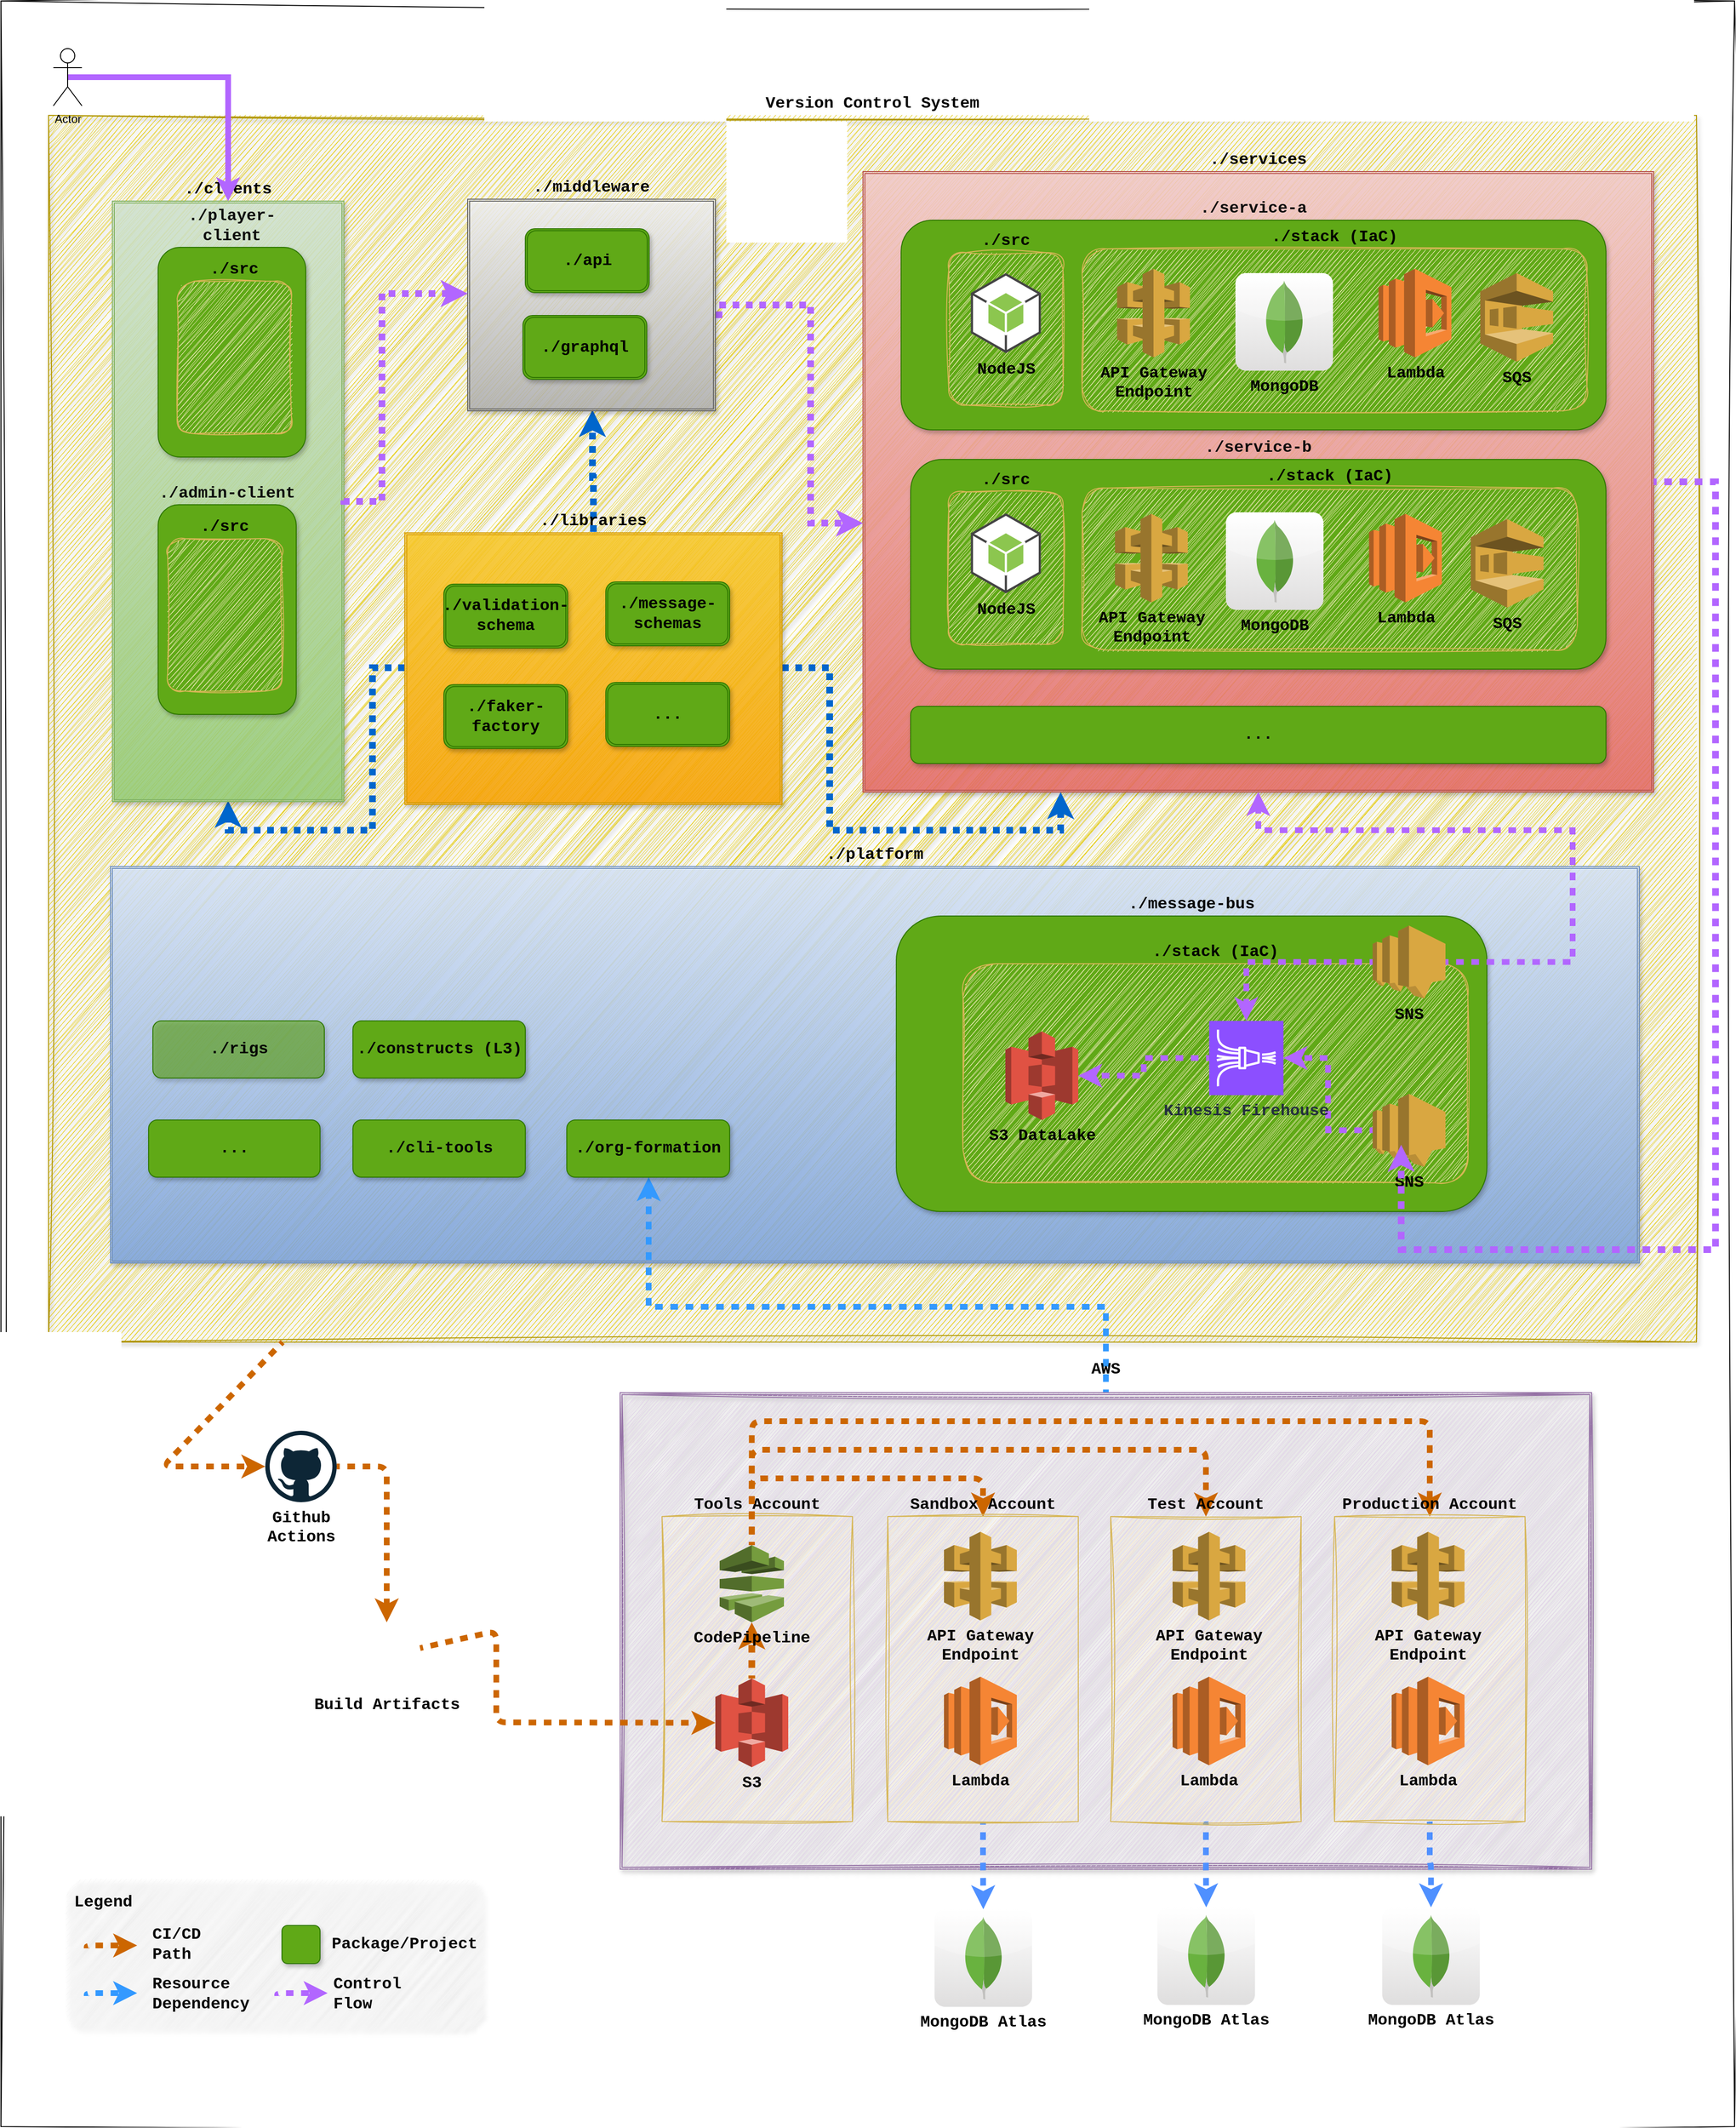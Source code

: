 <mxfile version="23.1.2" type="device">
  <diagram name="Page-1" id="dF-n39GfI8d1odxkNiJK">
    <mxGraphModel dx="2206" dy="2225" grid="1" gridSize="10" guides="1" tooltips="1" connect="1" arrows="1" fold="1" page="1" pageScale="1" pageWidth="850" pageHeight="1100" math="0" shadow="0">
      <root>
        <mxCell id="0" />
        <mxCell id="1" parent="0" />
        <mxCell id="EI7FiWirIY5I7oA7hFFx-70" value="" style="rounded=0;whiteSpace=wrap;html=1;sketch=1;curveFitting=1;jiggle=2;fontFamily=Courier New;fontSize=17;fontStyle=1" parent="1" vertex="1">
          <mxGeometry x="340" y="-490" width="1820" height="2230" as="geometry" />
        </mxCell>
        <mxCell id="EI7FiWirIY5I7oA7hFFx-24" value="Version Control System" style="rounded=0;whiteSpace=wrap;html=1;labelPosition=center;verticalLabelPosition=top;align=center;verticalAlign=bottom;fillColor=#e3c800;fontColor=#000000;strokeColor=#B09500;sketch=1;curveFitting=1;jiggle=2;fontFamily=Courier New;fontSize=17;shadow=1;fontStyle=1" parent="1" vertex="1">
          <mxGeometry x="390" y="-370" width="1730" height="1287" as="geometry" />
        </mxCell>
        <mxCell id="EI7FiWirIY5I7oA7hFFx-10" value="./services" style="shape=ext;double=1;rounded=0;whiteSpace=wrap;html=1;labelPosition=center;verticalLabelPosition=top;align=center;verticalAlign=bottom;fillColor=#f8cecc;strokeColor=#b85450;fontFamily=Courier New;fontSize=17;fontStyle=1;glass=0;shadow=1;fillOpacity=60;gradientColor=#ea6b66;" parent="1" vertex="1">
          <mxGeometry x="1245" y="-311" width="830" height="651" as="geometry" />
        </mxCell>
        <mxCell id="WqGZrp7BVqVGv2jiAwjA-20" value="&lt;font color=&quot;#0d0d0d&quot; style=&quot;font-size: 17px;&quot;&gt;...&lt;/font&gt;" style="rounded=1;whiteSpace=wrap;html=1;labelPosition=center;verticalLabelPosition=middle;align=center;verticalAlign=middle;fillColor=#60a917;strokeColor=#2D7600;fontFamily=Courier New;fontSize=17;fontColor=#ffffff;glass=0;shadow=1;fontStyle=1" parent="1" vertex="1">
          <mxGeometry x="1295" y="250" width="730" height="60" as="geometry" />
        </mxCell>
        <mxCell id="EI7FiWirIY5I7oA7hFFx-61" value="./platform" style="shape=ext;double=1;rounded=0;whiteSpace=wrap;html=1;labelPosition=center;verticalLabelPosition=top;align=center;verticalAlign=bottom;fillColor=#dae8fc;strokeColor=#6c8ebf;fontFamily=Courier New;fontSize=17;fontStyle=1;fillStyle=solid;glass=0;shadow=1;fillOpacity=60;gradientColor=#7ea6e0;" parent="1" vertex="1">
          <mxGeometry x="455" y="418" width="1605" height="416" as="geometry" />
        </mxCell>
        <mxCell id="gmSeYbMX4NVRiQZjB8PG-4" value="./message-bus" style="rounded=1;whiteSpace=wrap;html=1;fillColor=#60a917;strokeColor=#2D7600;fontFamily=Courier New;fontSize=17;fontColor=#050505;glass=0;shadow=1;labelPosition=center;verticalLabelPosition=top;align=center;verticalAlign=bottom;fontStyle=1" parent="1" vertex="1">
          <mxGeometry x="1280" y="470" width="620" height="310" as="geometry" />
        </mxCell>
        <mxCell id="gmSeYbMX4NVRiQZjB8PG-7" value="./stack (IaC)" style="rounded=1;whiteSpace=wrap;html=1;labelPosition=center;verticalLabelPosition=top;align=center;verticalAlign=bottom;sketch=1;curveFitting=1;jiggle=2;fontFamily=Courier New;fontSize=17;fillColor=#fff2cc;strokeColor=#d6b656;fontStyle=1" parent="1" vertex="1">
          <mxGeometry x="1350" y="520" width="530" height="230" as="geometry" />
        </mxCell>
        <mxCell id="WqGZrp7BVqVGv2jiAwjA-95" value="" style="rounded=1;whiteSpace=wrap;html=1;glass=0;shadow=1;sketch=1;curveFitting=1;jiggle=2;fillColor=#f5f5f5;fontColor=#333333;strokeColor=none;fontFamily=Courier New;fontSize=17;fontStyle=1" parent="1" vertex="1">
          <mxGeometry x="408" y="1480" width="440" height="160" as="geometry" />
        </mxCell>
        <mxCell id="gmSeYbMX4NVRiQZjB8PG-27" style="edgeStyle=orthogonalEdgeStyle;rounded=0;orthogonalLoop=1;jettySize=auto;html=1;flowAnimation=1;strokeWidth=6;strokeColor=#3399FF;fontFamily=Courier New;fontSize=17;fontStyle=1" parent="1" source="EI7FiWirIY5I7oA7hFFx-66" target="EI7FiWirIY5I7oA7hFFx-23" edge="1">
          <mxGeometry relative="1" as="geometry">
            <Array as="points">
              <mxPoint x="1500" y="880" />
              <mxPoint x="1020" y="880" />
            </Array>
          </mxGeometry>
        </mxCell>
        <mxCell id="EI7FiWirIY5I7oA7hFFx-66" value="&lt;div style=&quot;font-size: 17px;&quot;&gt;AWS&lt;/div&gt;&lt;div style=&quot;font-size: 17px;&quot;&gt;&lt;br style=&quot;font-size: 17px;&quot;&gt;&lt;/div&gt;" style="shape=ext;double=1;rounded=0;whiteSpace=wrap;html=1;labelPosition=center;verticalLabelPosition=top;align=center;verticalAlign=bottom;sketch=1;curveFitting=1;jiggle=2;fontFamily=Courier New;fontSize=17;spacing=-7;fillColor=#e1d5e7;strokeColor=#9673a6;shadow=1;fontStyle=1" parent="1" vertex="1">
          <mxGeometry x="990" y="970" width="1020" height="500" as="geometry" />
        </mxCell>
        <mxCell id="EI7FiWirIY5I7oA7hFFx-15" value="&lt;font color=&quot;#0d0d0d&quot; style=&quot;font-size: 17px;&quot;&gt;./service-a&lt;/font&gt;" style="rounded=1;whiteSpace=wrap;html=1;labelPosition=center;verticalLabelPosition=top;align=center;verticalAlign=bottom;fillColor=#60a917;strokeColor=#2D7600;fontFamily=Courier New;fontSize=17;fontColor=#ffffff;glass=0;shadow=1;fontStyle=1" parent="1" vertex="1">
          <mxGeometry x="1285" y="-260" width="740" height="220" as="geometry" />
        </mxCell>
        <mxCell id="WqGZrp7BVqVGv2jiAwjA-3" value="./src" style="rounded=1;whiteSpace=wrap;html=1;labelPosition=center;verticalLabelPosition=top;align=center;verticalAlign=bottom;sketch=1;curveFitting=1;jiggle=2;fontFamily=Courier New;fontSize=17;fillColor=#fff2cc;strokeColor=#d6b656;fontStyle=1" parent="1" vertex="1">
          <mxGeometry x="1335" y="-226" width="120" height="160" as="geometry" />
        </mxCell>
        <mxCell id="EI7FiWirIY5I7oA7hFFx-44" value="&lt;div style=&quot;font-size: 17px;&quot;&gt;Tools Account&lt;/div&gt;" style="rounded=0;whiteSpace=wrap;html=1;labelPosition=center;verticalLabelPosition=top;align=center;verticalAlign=bottom;fillColor=#fff2cc;strokeColor=#d6b656;sketch=1;curveFitting=1;jiggle=2;fontFamily=Courier New;fontSize=17;fontStyle=1" parent="1" vertex="1">
          <mxGeometry x="1034" y="1100" width="200" height="320" as="geometry" />
        </mxCell>
        <mxCell id="vGywLd0qI8uG45EAyjdH-16" style="edgeStyle=orthogonalEdgeStyle;rounded=0;orthogonalLoop=1;jettySize=auto;html=1;entryX=0.5;entryY=1;entryDx=0;entryDy=0;dashed=1;strokeWidth=7;dashPattern=1 1;strokeColor=#0066CC;" edge="1" parent="1">
          <mxGeometry relative="1" as="geometry">
            <mxPoint x="764" y="209.538" as="sourcePoint" />
            <mxPoint x="578.5" y="349" as="targetPoint" />
            <Array as="points">
              <mxPoint x="730" y="209" />
              <mxPoint x="730" y="380" />
              <mxPoint x="578" y="380" />
            </Array>
          </mxGeometry>
        </mxCell>
        <mxCell id="vGywLd0qI8uG45EAyjdH-17" style="edgeStyle=orthogonalEdgeStyle;rounded=0;orthogonalLoop=1;jettySize=auto;html=1;entryX=0.25;entryY=1;entryDx=0;entryDy=0;dashed=1;strokeWidth=7;dashPattern=1 1;strokeColor=#0066CC;" edge="1" parent="1" target="EI7FiWirIY5I7oA7hFFx-10">
          <mxGeometry relative="1" as="geometry">
            <mxPoint x="1160" y="209.538" as="sourcePoint" />
            <mxPoint x="1452.5" y="358" as="targetPoint" />
            <Array as="points">
              <mxPoint x="1210" y="209" />
              <mxPoint x="1210" y="380" />
              <mxPoint x="1452" y="380" />
            </Array>
          </mxGeometry>
        </mxCell>
        <mxCell id="vGywLd0qI8uG45EAyjdH-21" style="edgeStyle=orthogonalEdgeStyle;rounded=0;orthogonalLoop=1;jettySize=auto;html=1;entryX=0.5;entryY=1;entryDx=0;entryDy=0;dashed=1;strokeWidth=7;dashPattern=1 1;strokeColor=#0066CC;" edge="1" parent="1">
          <mxGeometry relative="1" as="geometry">
            <mxPoint x="962.0" y="67" as="sourcePoint" />
            <mxPoint x="961" y="-61" as="targetPoint" />
            <Array as="points">
              <mxPoint x="962" y="10" />
              <mxPoint x="961" y="10" />
            </Array>
          </mxGeometry>
        </mxCell>
        <mxCell id="EI7FiWirIY5I7oA7hFFx-11" value="./libraries" style="shape=ext;double=1;rounded=0;whiteSpace=wrap;html=1;labelPosition=center;verticalLabelPosition=top;align=center;verticalAlign=bottom;fillColor=#ffcd28;strokeColor=#d79b00;fontFamily=Courier New;fontSize=17;fontStyle=1;glass=0;shadow=1;fillOpacity=60;gradientColor=#ffa500;" parent="1" vertex="1">
          <mxGeometry x="764" y="68" width="396" height="285" as="geometry" />
        </mxCell>
        <mxCell id="EI7FiWirIY5I7oA7hFFx-47" style="edgeStyle=orthogonalEdgeStyle;orthogonalLoop=0;jettySize=auto;html=1;strokeWidth=6;rounded=1;shadow=0;fontFamily=Courier New;fontSize=17;flowAnimation=1;strokeColor=#CC6600;arcSize=20;startFill=1;comic=0;enumerate=0;orthogonal=0;noJump=0;fontStyle=1" parent="1" source="EI7FiWirIY5I7oA7hFFx-24" target="EI7FiWirIY5I7oA7hFFx-5" edge="1">
          <mxGeometry relative="1" as="geometry">
            <mxPoint x="-280" y="530" as="targetPoint" />
            <Array as="points">
              <mxPoint x="510" y="460" />
            </Array>
          </mxGeometry>
        </mxCell>
        <mxCell id="EI7FiWirIY5I7oA7hFFx-17" value="./stack (IaC)" style="rounded=1;whiteSpace=wrap;html=1;labelPosition=center;verticalLabelPosition=top;align=center;verticalAlign=bottom;sketch=1;curveFitting=1;jiggle=2;fontFamily=Courier New;fontSize=17;fillColor=#fff2cc;strokeColor=#d6b656;fontStyle=1" parent="1" vertex="1">
          <mxGeometry x="1475" y="-230" width="530" height="170" as="geometry" />
        </mxCell>
        <mxCell id="EI7FiWirIY5I7oA7hFFx-1" value="&lt;div style=&quot;font-size: 17px;&quot;&gt;Lambda&lt;/div&gt;&lt;div style=&quot;font-size: 17px;&quot;&gt;&lt;br style=&quot;font-size: 17px;&quot;&gt;&lt;/div&gt;" style="outlineConnect=0;dashed=0;verticalLabelPosition=bottom;verticalAlign=top;align=center;html=1;shape=mxgraph.aws3.lambda;fillColor=#F58534;gradientColor=none;fontFamily=Courier New;fontSize=17;fontStyle=1" parent="1" vertex="1">
          <mxGeometry x="1786.25" y="-209" width="76.5" height="93" as="geometry" />
        </mxCell>
        <mxCell id="EI7FiWirIY5I7oA7hFFx-2" value="&lt;div style=&quot;font-size: 17px;&quot;&gt;API Gateway&lt;/div&gt;&lt;div style=&quot;font-size: 17px;&quot;&gt;Endpoint&lt;/div&gt;" style="outlineConnect=0;dashed=0;verticalLabelPosition=bottom;verticalAlign=top;align=center;html=1;shape=mxgraph.aws3.api_gateway;fillColor=#D9A741;gradientColor=none;fontFamily=Courier New;fontSize=17;fontStyle=1" parent="1" vertex="1">
          <mxGeometry x="1511.75" y="-209" width="76.5" height="93" as="geometry" />
        </mxCell>
        <mxCell id="EI7FiWirIY5I7oA7hFFx-75" style="edgeStyle=orthogonalEdgeStyle;rounded=0;orthogonalLoop=1;jettySize=auto;html=1;strokeWidth=7;fontFamily=Courier New;fontSize=17;strokeColor=#CC6600;flowAnimation=1;fontStyle=1" parent="1" source="EI7FiWirIY5I7oA7hFFx-4" target="EI7FiWirIY5I7oA7hFFx-7" edge="1">
          <mxGeometry relative="1" as="geometry" />
        </mxCell>
        <mxCell id="EI7FiWirIY5I7oA7hFFx-4" value="&lt;div style=&quot;font-size: 17px;&quot;&gt;S3&lt;/div&gt;" style="outlineConnect=0;dashed=0;verticalLabelPosition=bottom;verticalAlign=top;align=center;html=1;shape=mxgraph.aws3.s3;fillColor=#E05243;gradientColor=none;fontFamily=Courier New;fontSize=17;fontStyle=1" parent="1" vertex="1">
          <mxGeometry x="1090" y="1270" width="76.5" height="93" as="geometry" />
        </mxCell>
        <mxCell id="EI7FiWirIY5I7oA7hFFx-29" style="edgeStyle=orthogonalEdgeStyle;orthogonalLoop=0;jettySize=auto;html=1;strokeWidth=6;rounded=1;shadow=0;fontFamily=Courier New;fontSize=17;flowAnimation=1;strokeColor=#CC6600;arcSize=20;startFill=1;comic=0;enumerate=0;orthogonal=0;noJump=0;fontStyle=1" parent="1" source="EI7FiWirIY5I7oA7hFFx-5" target="EI7FiWirIY5I7oA7hFFx-6" edge="1">
          <mxGeometry relative="1" as="geometry" />
        </mxCell>
        <mxCell id="EI7FiWirIY5I7oA7hFFx-5" value="&lt;div style=&quot;font-size: 17px;&quot;&gt;Github&lt;/div&gt;&lt;div style=&quot;font-size: 17px;&quot;&gt;Actions&lt;br style=&quot;font-size: 17px;&quot;&gt;&lt;/div&gt;" style="dashed=0;outlineConnect=0;html=1;align=center;labelPosition=center;verticalLabelPosition=bottom;verticalAlign=top;shape=mxgraph.weblogos.github;fontFamily=Courier New;fontSize=17;fontStyle=1" parent="1" vertex="1">
          <mxGeometry x="617.5" y="1010" width="75" height="75" as="geometry" />
        </mxCell>
        <mxCell id="EI7FiWirIY5I7oA7hFFx-26" style="edgeStyle=orthogonalEdgeStyle;orthogonalLoop=0;jettySize=auto;html=1;strokeWidth=6;rounded=1;shadow=0;fontFamily=Courier New;fontSize=17;flowAnimation=1;strokeColor=#CC6600;arcSize=20;startFill=1;comic=0;enumerate=0;orthogonal=0;noJump=0;fontStyle=1" parent="1" source="EI7FiWirIY5I7oA7hFFx-6" target="EI7FiWirIY5I7oA7hFFx-4" edge="1">
          <mxGeometry relative="1" as="geometry">
            <Array as="points">
              <mxPoint x="860" y="1220" />
              <mxPoint x="860" y="1316" />
            </Array>
          </mxGeometry>
        </mxCell>
        <mxCell id="WqGZrp7BVqVGv2jiAwjA-65" style="edgeStyle=orthogonalEdgeStyle;rounded=1;orthogonalLoop=0;jettySize=auto;html=1;strokeWidth=6;flowAnimation=1;strokeColor=#CC6600;arcSize=20;startFill=1;comic=0;enumerate=0;orthogonal=0;noJump=0;shadow=0;fontFamily=Courier New;fontSize=17;fontStyle=1" parent="1" source="EI7FiWirIY5I7oA7hFFx-7" target="WqGZrp7BVqVGv2jiAwjA-38" edge="1">
          <mxGeometry relative="1" as="geometry">
            <Array as="points">
              <mxPoint x="1128" y="1060" />
              <mxPoint x="1371" y="1060" />
            </Array>
          </mxGeometry>
        </mxCell>
        <mxCell id="WqGZrp7BVqVGv2jiAwjA-66" style="edgeStyle=orthogonalEdgeStyle;rounded=1;orthogonalLoop=0;jettySize=auto;html=1;strokeWidth=6;flowAnimation=1;strokeColor=#CC6600;arcSize=20;startFill=1;comic=0;enumerate=0;orthogonal=0;noJump=0;shadow=0;fontFamily=Courier New;fontSize=17;fontStyle=1" parent="1" source="EI7FiWirIY5I7oA7hFFx-7" target="WqGZrp7BVqVGv2jiAwjA-39" edge="1">
          <mxGeometry relative="1" as="geometry">
            <Array as="points">
              <mxPoint x="1128" y="1030" />
              <mxPoint x="1605" y="1030" />
            </Array>
          </mxGeometry>
        </mxCell>
        <mxCell id="WqGZrp7BVqVGv2jiAwjA-67" style="edgeStyle=orthogonalEdgeStyle;rounded=1;orthogonalLoop=0;jettySize=auto;html=1;strokeWidth=6;flowAnimation=1;strokeColor=#CC6600;arcSize=20;startFill=1;comic=0;enumerate=0;orthogonal=0;noJump=0;shadow=0;fontFamily=Courier New;fontSize=17;fontStyle=1" parent="1" source="EI7FiWirIY5I7oA7hFFx-7" target="WqGZrp7BVqVGv2jiAwjA-40" edge="1">
          <mxGeometry relative="1" as="geometry">
            <Array as="points">
              <mxPoint x="1128" y="1000" />
              <mxPoint x="1840" y="1000" />
            </Array>
          </mxGeometry>
        </mxCell>
        <mxCell id="EI7FiWirIY5I7oA7hFFx-7" value="&lt;div style=&quot;font-size: 17px;&quot;&gt;CodePipeline&lt;/div&gt;&lt;div style=&quot;font-size: 17px;&quot;&gt;&lt;br style=&quot;font-size: 17px;&quot;&gt;&lt;/div&gt;" style="outlineConnect=0;dashed=0;verticalLabelPosition=bottom;verticalAlign=top;align=center;html=1;shape=mxgraph.aws3.codepipeline;fillColor=#759C3E;gradientColor=none;fontFamily=Courier New;fontSize=17;fontStyle=1" parent="1" vertex="1">
          <mxGeometry x="1094.5" y="1130" width="67.5" height="81" as="geometry" />
        </mxCell>
        <mxCell id="EI7FiWirIY5I7oA7hFFx-21" value="./rigs" style="rounded=1;whiteSpace=wrap;html=1;fillColor=#60a917;strokeColor=#2D7600;glass=0;shadow=1;fontFamily=Courier New;fontSize=17;fontColor=#050505;fontStyle=1;fillOpacity=60;" parent="1" vertex="1">
          <mxGeometry x="499.5" y="580" width="180" height="60" as="geometry" />
        </mxCell>
        <mxCell id="EI7FiWirIY5I7oA7hFFx-22" value="&lt;div style=&quot;font-size: 17px;&quot;&gt;./constructs (L3)&lt;br style=&quot;font-size: 17px;&quot;&gt;&lt;/div&gt;" style="rounded=1;whiteSpace=wrap;html=1;fillColor=#60a917;strokeColor=#2D7600;fontFamily=Courier New;fontSize=17;fontColor=#050505;glass=0;shadow=1;fontStyle=1" parent="1" vertex="1">
          <mxGeometry x="709.5" y="580" width="181" height="60" as="geometry" />
        </mxCell>
        <mxCell id="EI7FiWirIY5I7oA7hFFx-23" value="./org-formation" style="rounded=1;whiteSpace=wrap;html=1;fillColor=#60a917;strokeColor=#2D7600;fontFamily=Courier New;fontSize=17;fontColor=#050505;glass=0;shadow=1;fontStyle=1" parent="1" vertex="1">
          <mxGeometry x="934" y="684" width="171" height="60" as="geometry" />
        </mxCell>
        <mxCell id="EI7FiWirIY5I7oA7hFFx-55" value="./faker-factory" style="shape=ext;double=1;rounded=1;whiteSpace=wrap;html=1;labelPosition=center;verticalLabelPosition=middle;align=center;verticalAlign=middle;fillColor=#60a917;strokeColor=#2D7600;fontFamily=Courier New;fontSize=17;fontColor=#000000;glass=0;shadow=1;fontStyle=1" parent="1" vertex="1">
          <mxGeometry x="805" y="227.25" width="130" height="67" as="geometry" />
        </mxCell>
        <mxCell id="EI7FiWirIY5I7oA7hFFx-56" value="..." style="shape=ext;double=1;rounded=1;whiteSpace=wrap;html=1;labelPosition=center;verticalLabelPosition=middle;align=center;verticalAlign=middle;fillColor=#60a917;strokeColor=#2D7600;fontFamily=Courier New;fontSize=17;fontColor=#000000;glass=0;shadow=1;fontStyle=1" parent="1" vertex="1">
          <mxGeometry x="975" y="225" width="130" height="67" as="geometry" />
        </mxCell>
        <mxCell id="EI7FiWirIY5I7oA7hFFx-62" value="..." style="rounded=1;whiteSpace=wrap;html=1;fillColor=#60a917;strokeColor=#2D7600;fontFamily=Courier New;fontSize=17;fontColor=#050505;glass=0;shadow=1;fontStyle=1" parent="1" vertex="1">
          <mxGeometry x="495" y="684" width="180" height="60" as="geometry" />
        </mxCell>
        <mxCell id="EI7FiWirIY5I7oA7hFFx-3" value="&lt;div style=&quot;font-size: 17px;&quot;&gt;NodeJS&lt;/div&gt;" style="outlineConnect=0;dashed=0;verticalLabelPosition=bottom;verticalAlign=top;align=center;html=1;shape=mxgraph.aws3.android;fillColor=#8CC64F;gradientColor=none;fontFamily=Courier New;fontSize=17;fontStyle=1" parent="1" vertex="1">
          <mxGeometry x="1358.25" y="-204.5" width="73.5" height="84" as="geometry" />
        </mxCell>
        <mxCell id="WqGZrp7BVqVGv2jiAwjA-7" value="&lt;font color=&quot;#0d0d0d&quot; style=&quot;font-size: 17px;&quot;&gt;./service-b&lt;/font&gt;" style="rounded=1;whiteSpace=wrap;html=1;labelPosition=center;verticalLabelPosition=top;align=center;verticalAlign=bottom;fillColor=#60a917;strokeColor=#2D7600;fontFamily=Courier New;fontSize=17;fontColor=#ffffff;glass=0;shadow=1;fontStyle=1" parent="1" vertex="1">
          <mxGeometry x="1295" y="-9" width="730" height="220" as="geometry" />
        </mxCell>
        <mxCell id="WqGZrp7BVqVGv2jiAwjA-8" value="./src" style="rounded=1;whiteSpace=wrap;html=1;labelPosition=center;verticalLabelPosition=top;align=center;verticalAlign=bottom;sketch=1;curveFitting=1;jiggle=2;fontFamily=Courier New;fontSize=17;fillColor=#fff2cc;strokeColor=#d6b656;fontStyle=1" parent="1" vertex="1">
          <mxGeometry x="1335" y="25" width="120" height="160" as="geometry" />
        </mxCell>
        <mxCell id="WqGZrp7BVqVGv2jiAwjA-9" value="./stack (IaC)" style="rounded=1;whiteSpace=wrap;html=1;labelPosition=center;verticalLabelPosition=top;align=center;verticalAlign=bottom;sketch=1;curveFitting=1;jiggle=2;fontFamily=Courier New;fontSize=17;fillColor=#fff2cc;strokeColor=#d6b656;fontStyle=1" parent="1" vertex="1">
          <mxGeometry x="1475" y="21" width="520" height="170" as="geometry" />
        </mxCell>
        <mxCell id="WqGZrp7BVqVGv2jiAwjA-10" value="&lt;div style=&quot;font-size: 17px;&quot;&gt;Lambda&lt;/div&gt;" style="outlineConnect=0;dashed=0;verticalLabelPosition=bottom;verticalAlign=top;align=center;html=1;shape=mxgraph.aws3.lambda;fillColor=#F58534;gradientColor=none;fontFamily=Courier New;fontSize=17;fontStyle=1" parent="1" vertex="1">
          <mxGeometry x="1776.25" y="48" width="76.5" height="93" as="geometry" />
        </mxCell>
        <mxCell id="WqGZrp7BVqVGv2jiAwjA-11" value="&lt;div style=&quot;font-size: 17px;&quot;&gt;NodeJS&lt;/div&gt;" style="outlineConnect=0;dashed=0;verticalLabelPosition=bottom;verticalAlign=top;align=center;html=1;shape=mxgraph.aws3.android;fillColor=#8CC64F;gradientColor=none;fontFamily=Courier New;fontSize=17;fontStyle=1" parent="1" vertex="1">
          <mxGeometry x="1358.25" y="47.5" width="73.5" height="84" as="geometry" />
        </mxCell>
        <mxCell id="WqGZrp7BVqVGv2jiAwjA-21" value="&lt;div style=&quot;font-size: 17px;&quot;&gt;API Gateway&lt;/div&gt;&lt;div style=&quot;font-size: 17px;&quot;&gt;Endpoint&lt;/div&gt;" style="outlineConnect=0;dashed=0;verticalLabelPosition=bottom;verticalAlign=top;align=center;html=1;shape=mxgraph.aws3.api_gateway;fillColor=#D9A741;gradientColor=none;fontFamily=Courier New;fontSize=17;fontStyle=1" parent="1" vertex="1">
          <mxGeometry x="1509.5" y="48" width="76.5" height="93" as="geometry" />
        </mxCell>
        <mxCell id="WqGZrp7BVqVGv2jiAwjA-22" value="MongoDB" style="dashed=0;outlineConnect=0;html=1;align=center;labelPosition=center;verticalLabelPosition=bottom;verticalAlign=top;shape=mxgraph.webicons.mongodb;gradientColor=#DFDEDE;fontSize=17;fontFamily=Courier New;fontStyle=1" parent="1" vertex="1">
          <mxGeometry x="1636" y="-204.5" width="102.4" height="102.4" as="geometry" />
        </mxCell>
        <mxCell id="WqGZrp7BVqVGv2jiAwjA-70" style="edgeStyle=orthogonalEdgeStyle;rounded=1;orthogonalLoop=0;jettySize=auto;html=1;strokeWidth=6;flowAnimation=1;strokeColor=#4F90FF;arcSize=20;startFill=1;comic=0;enumerate=0;orthogonal=0;noJump=0;shadow=0;fontFamily=Courier New;fontSize=17;fontStyle=1" parent="1" source="WqGZrp7BVqVGv2jiAwjA-38" target="WqGZrp7BVqVGv2jiAwjA-56" edge="1">
          <mxGeometry relative="1" as="geometry" />
        </mxCell>
        <mxCell id="WqGZrp7BVqVGv2jiAwjA-38" value="Sandbox Account" style="rounded=0;whiteSpace=wrap;html=1;labelPosition=center;verticalLabelPosition=top;align=center;verticalAlign=bottom;fillColor=#fff2cc;strokeColor=#d6b656;sketch=1;curveFitting=1;jiggle=2;fontFamily=Courier New;fontSize=17;fontStyle=1" parent="1" vertex="1">
          <mxGeometry x="1271" y="1100" width="200" height="320" as="geometry" />
        </mxCell>
        <mxCell id="WqGZrp7BVqVGv2jiAwjA-71" style="edgeStyle=orthogonalEdgeStyle;rounded=1;orthogonalLoop=0;jettySize=auto;html=1;strokeWidth=6;flowAnimation=1;strokeColor=#4F90FF;arcSize=20;startFill=1;comic=0;enumerate=0;orthogonal=0;noJump=0;shadow=0;fontFamily=Courier New;fontSize=17;fontStyle=1" parent="1" source="WqGZrp7BVqVGv2jiAwjA-39" target="WqGZrp7BVqVGv2jiAwjA-57" edge="1">
          <mxGeometry relative="1" as="geometry" />
        </mxCell>
        <mxCell id="WqGZrp7BVqVGv2jiAwjA-39" value="Test Account" style="rounded=0;whiteSpace=wrap;html=1;labelPosition=center;verticalLabelPosition=top;align=center;verticalAlign=bottom;fillColor=#fff2cc;strokeColor=#d6b656;sketch=1;curveFitting=1;jiggle=2;fontFamily=Courier New;fontSize=17;fontStyle=1" parent="1" vertex="1">
          <mxGeometry x="1505" y="1100" width="200" height="320" as="geometry" />
        </mxCell>
        <mxCell id="WqGZrp7BVqVGv2jiAwjA-72" style="edgeStyle=orthogonalEdgeStyle;rounded=1;orthogonalLoop=0;jettySize=auto;html=1;strokeWidth=6;flowAnimation=1;strokeColor=#4F90FF;arcSize=20;startFill=1;comic=0;enumerate=0;orthogonal=0;noJump=0;shadow=0;fontFamily=Courier New;fontSize=17;fontStyle=1" parent="1" source="WqGZrp7BVqVGv2jiAwjA-40" target="WqGZrp7BVqVGv2jiAwjA-58" edge="1">
          <mxGeometry relative="1" as="geometry" />
        </mxCell>
        <mxCell id="WqGZrp7BVqVGv2jiAwjA-40" value="Production Account" style="rounded=0;whiteSpace=wrap;html=1;labelPosition=center;verticalLabelPosition=top;align=center;verticalAlign=bottom;fillColor=#fff2cc;strokeColor=#d6b656;sketch=1;curveFitting=1;jiggle=2;fontFamily=Courier New;fontSize=17;fontStyle=1" parent="1" vertex="1">
          <mxGeometry x="1740" y="1100" width="200" height="320" as="geometry" />
        </mxCell>
        <mxCell id="WqGZrp7BVqVGv2jiAwjA-45" value="&lt;div style=&quot;font-size: 17px;&quot;&gt;Lambda&lt;/div&gt;" style="outlineConnect=0;dashed=0;verticalLabelPosition=bottom;verticalAlign=top;align=center;html=1;shape=mxgraph.aws3.lambda;fillColor=#F58534;gradientColor=none;fontFamily=Courier New;fontSize=17;fontStyle=1" parent="1" vertex="1">
          <mxGeometry x="1330" y="1268" width="76.5" height="93" as="geometry" />
        </mxCell>
        <mxCell id="WqGZrp7BVqVGv2jiAwjA-48" value="&lt;div style=&quot;font-size: 17px;&quot;&gt;API Gateway&lt;/div&gt;&lt;div style=&quot;font-size: 17px;&quot;&gt;Endpoint&lt;/div&gt;" style="outlineConnect=0;dashed=0;verticalLabelPosition=bottom;verticalAlign=top;align=center;html=1;shape=mxgraph.aws3.api_gateway;fillColor=#D9A741;gradientColor=none;fontFamily=Courier New;fontSize=17;fontStyle=1" parent="1" vertex="1">
          <mxGeometry x="1330" y="1116" width="76.5" height="93" as="geometry" />
        </mxCell>
        <mxCell id="WqGZrp7BVqVGv2jiAwjA-50" value="&lt;div style=&quot;font-size: 17px;&quot;&gt;Lambda&lt;/div&gt;" style="outlineConnect=0;dashed=0;verticalLabelPosition=bottom;verticalAlign=top;align=center;html=1;shape=mxgraph.aws3.lambda;fillColor=#F58534;gradientColor=none;fontFamily=Courier New;fontSize=17;fontStyle=1" parent="1" vertex="1">
          <mxGeometry x="1570" y="1268" width="76.5" height="93" as="geometry" />
        </mxCell>
        <mxCell id="WqGZrp7BVqVGv2jiAwjA-52" value="&lt;div style=&quot;font-size: 17px;&quot;&gt;API Gateway&lt;/div&gt;&lt;div style=&quot;font-size: 17px;&quot;&gt;Endpoint&lt;/div&gt;" style="outlineConnect=0;dashed=0;verticalLabelPosition=bottom;verticalAlign=top;align=center;html=1;shape=mxgraph.aws3.api_gateway;fillColor=#D9A741;gradientColor=none;fontFamily=Courier New;fontSize=17;fontStyle=1" parent="1" vertex="1">
          <mxGeometry x="1570" y="1116" width="76.5" height="93" as="geometry" />
        </mxCell>
        <mxCell id="WqGZrp7BVqVGv2jiAwjA-53" value="&lt;div style=&quot;font-size: 17px;&quot;&gt;Lambda&lt;/div&gt;" style="outlineConnect=0;dashed=0;verticalLabelPosition=bottom;verticalAlign=top;align=center;html=1;shape=mxgraph.aws3.lambda;fillColor=#F58534;gradientColor=none;fontFamily=Courier New;fontSize=17;fontStyle=1" parent="1" vertex="1">
          <mxGeometry x="1800" y="1268" width="76.5" height="93" as="geometry" />
        </mxCell>
        <mxCell id="WqGZrp7BVqVGv2jiAwjA-55" value="&lt;div style=&quot;font-size: 17px;&quot;&gt;API Gateway&lt;/div&gt;&lt;div style=&quot;font-size: 17px;&quot;&gt;Endpoint&lt;/div&gt;" style="outlineConnect=0;dashed=0;verticalLabelPosition=bottom;verticalAlign=top;align=center;html=1;shape=mxgraph.aws3.api_gateway;fillColor=#D9A741;gradientColor=none;fontFamily=Courier New;fontSize=17;fontStyle=1" parent="1" vertex="1">
          <mxGeometry x="1800" y="1116" width="76.5" height="93" as="geometry" />
        </mxCell>
        <mxCell id="WqGZrp7BVqVGv2jiAwjA-56" value="MongoDB Atlas" style="dashed=0;outlineConnect=0;html=1;align=center;labelPosition=center;verticalLabelPosition=bottom;verticalAlign=top;shape=mxgraph.webicons.mongodb;gradientColor=#DFDEDE;fontSize=17;fontFamily=Courier New;fontStyle=1" parent="1" vertex="1">
          <mxGeometry x="1320.1" y="1512" width="102.4" height="102.4" as="geometry" />
        </mxCell>
        <mxCell id="WqGZrp7BVqVGv2jiAwjA-57" value="MongoDB Atlas" style="dashed=0;outlineConnect=0;html=1;align=center;labelPosition=center;verticalLabelPosition=bottom;verticalAlign=top;shape=mxgraph.webicons.mongodb;gradientColor=#DFDEDE;fontSize=17;fontFamily=Courier New;fontStyle=1" parent="1" vertex="1">
          <mxGeometry x="1554.1" y="1510" width="102.4" height="102.4" as="geometry" />
        </mxCell>
        <mxCell id="WqGZrp7BVqVGv2jiAwjA-58" value="MongoDB Atlas" style="dashed=0;outlineConnect=0;html=1;align=center;labelPosition=center;verticalLabelPosition=bottom;verticalAlign=top;shape=mxgraph.webicons.mongodb;gradientColor=#DFDEDE;fontSize=17;fontFamily=Courier New;fontStyle=1" parent="1" vertex="1">
          <mxGeometry x="1790.1" y="1510" width="102.4" height="102.4" as="geometry" />
        </mxCell>
        <mxCell id="WqGZrp7BVqVGv2jiAwjA-68" value="MongoDB" style="dashed=0;outlineConnect=0;html=1;align=center;labelPosition=center;verticalLabelPosition=bottom;verticalAlign=top;shape=mxgraph.webicons.mongodb;gradientColor=#DFDEDE;fontSize=17;fontFamily=Courier New;fontStyle=1" parent="1" vertex="1">
          <mxGeometry x="1626" y="46.5" width="102.4" height="102.4" as="geometry" />
        </mxCell>
        <mxCell id="WqGZrp7BVqVGv2jiAwjA-78" value="&amp;nbsp;Package/Project" style="rounded=1;whiteSpace=wrap;html=1;fillColor=#60a917;strokeColor=#2D7600;glass=0;shadow=1;fontFamily=Courier New;fontSize=17;fontColor=#050505;labelPosition=right;verticalLabelPosition=middle;align=left;verticalAlign=middle;fontStyle=1" parent="1" vertex="1">
          <mxGeometry x="635" y="1529" width="40" height="40" as="geometry" />
        </mxCell>
        <mxCell id="WqGZrp7BVqVGv2jiAwjA-85" style="edgeStyle=orthogonalEdgeStyle;orthogonalLoop=0;jettySize=auto;html=1;strokeWidth=6;rounded=1;shadow=0;fontFamily=Courier New;fontSize=17;flowAnimation=1;strokeColor=#CC6600;arcSize=20;startFill=1;comic=0;enumerate=0;orthogonal=0;noJump=0;fontStyle=1" parent="1" edge="1">
          <mxGeometry relative="1" as="geometry">
            <mxPoint x="430" y="1553" as="sourcePoint" />
            <mxPoint x="483" y="1550" as="targetPoint" />
            <Array as="points">
              <mxPoint x="450" y="1550" />
              <mxPoint x="450" y="1550" />
            </Array>
          </mxGeometry>
        </mxCell>
        <mxCell id="WqGZrp7BVqVGv2jiAwjA-86" style="edgeStyle=orthogonalEdgeStyle;orthogonalLoop=0;jettySize=auto;html=1;strokeWidth=6;rounded=1;shadow=0;fontFamily=Courier New;fontSize=17;flowAnimation=1;strokeColor=#3399FF;arcSize=20;startFill=1;comic=0;enumerate=0;orthogonal=0;noJump=0;fontStyle=1" parent="1" edge="1">
          <mxGeometry relative="1" as="geometry">
            <mxPoint x="430" y="1603" as="sourcePoint" />
            <mxPoint x="483" y="1600" as="targetPoint" />
            <Array as="points">
              <mxPoint x="450" y="1600" />
              <mxPoint x="450" y="1600" />
            </Array>
          </mxGeometry>
        </mxCell>
        <mxCell id="WqGZrp7BVqVGv2jiAwjA-87" value="CI/CD Path" style="rounded=1;whiteSpace=wrap;html=1;fillColor=none;strokeColor=none;glass=0;shadow=1;fontFamily=Courier New;fontSize=17;fontColor=#050505;labelPosition=right;verticalLabelPosition=middle;align=left;verticalAlign=middle;fontStyle=1" parent="1" vertex="1">
          <mxGeometry x="457" y="1529" width="40" height="40" as="geometry" />
        </mxCell>
        <mxCell id="WqGZrp7BVqVGv2jiAwjA-88" value="Resource Dependency" style="rounded=1;whiteSpace=wrap;html=1;fillColor=none;strokeColor=none;glass=0;shadow=1;fontFamily=Courier New;fontSize=17;fontColor=#050505;labelPosition=right;verticalLabelPosition=middle;align=left;verticalAlign=middle;fontStyle=1" parent="1" vertex="1">
          <mxGeometry x="457" y="1581" width="40" height="40" as="geometry" />
        </mxCell>
        <mxCell id="WqGZrp7BVqVGv2jiAwjA-91" value="&lt;font style=&quot;font-size: 17px;&quot;&gt;Legend&lt;/font&gt;" style="text;html=1;align=center;verticalAlign=middle;resizable=0;points=[];autosize=1;strokeColor=none;fillColor=none;fontFamily=Courier New;fontSize=17;fontStyle=1" parent="1" vertex="1">
          <mxGeometry x="407" y="1490" width="80" height="30" as="geometry" />
        </mxCell>
        <mxCell id="EI7FiWirIY5I7oA7hFFx-6" value="&lt;div style=&quot;font-size: 17px;&quot;&gt;Build Artifacts&lt;/div&gt;" style="shape=image;html=1;verticalAlign=top;verticalLabelPosition=bottom;labelBackgroundColor=#ffffff;imageAspect=0;aspect=fixed;image=https://cdn0.iconfinder.com/data/icons/file-type-19/512/file__zip__compressed_-128.png;sketch=1;curveFitting=1;jiggle=2;fontFamily=Courier New;fontSize=17;fontStyle=1" parent="1" vertex="1">
          <mxGeometry x="710" y="1211" width="70" height="70" as="geometry" />
        </mxCell>
        <mxCell id="gmSeYbMX4NVRiQZjB8PG-1" value="&lt;div style=&quot;font-size: 17px;&quot;&gt;SQS&lt;/div&gt;" style="outlineConnect=0;dashed=0;verticalLabelPosition=bottom;verticalAlign=top;align=center;html=1;shape=mxgraph.aws3.sqs;fillColor=#D9A741;gradientColor=none;fontFamily=Courier New;fontSize=17;fontStyle=1" parent="1" vertex="1">
          <mxGeometry x="1893" y="-204.5" width="76.5" height="93" as="geometry" />
        </mxCell>
        <mxCell id="gmSeYbMX4NVRiQZjB8PG-13" style="edgeStyle=orthogonalEdgeStyle;rounded=0;orthogonalLoop=1;jettySize=auto;html=1;flowAnimation=1;strokeWidth=6;strokeColor=#B266FF;fontFamily=Courier New;fontSize=17;fontStyle=1" parent="1" source="gmSeYbMX4NVRiQZjB8PG-5" target="gmSeYbMX4NVRiQZjB8PG-10" edge="1">
          <mxGeometry relative="1" as="geometry" />
        </mxCell>
        <mxCell id="gmSeYbMX4NVRiQZjB8PG-5" value="SNS" style="outlineConnect=0;dashed=0;verticalLabelPosition=bottom;verticalAlign=top;align=center;html=1;shape=mxgraph.aws3.sns;fillColor=#D9A741;gradientColor=none;fontFamily=Courier New;fontSize=17;fontStyle=1" parent="1" vertex="1">
          <mxGeometry x="1780" y="656.5" width="76.5" height="76.5" as="geometry" />
        </mxCell>
        <mxCell id="gmSeYbMX4NVRiQZjB8PG-6" value="./message-schemas" style="shape=ext;double=1;rounded=1;whiteSpace=wrap;html=1;labelPosition=center;verticalLabelPosition=middle;align=center;verticalAlign=middle;fillColor=#60a917;strokeColor=#2D7600;fontFamily=Courier New;fontSize=17;fontColor=#000000;glass=0;shadow=1;fontStyle=1" parent="1" vertex="1">
          <mxGeometry x="975" y="119.5" width="130" height="67" as="geometry" />
        </mxCell>
        <mxCell id="gmSeYbMX4NVRiQZjB8PG-8" value="./validation-schema" style="shape=ext;double=1;rounded=1;whiteSpace=wrap;html=1;labelPosition=center;verticalLabelPosition=middle;align=center;verticalAlign=middle;fillColor=#60a917;strokeColor=#2D7600;fontFamily=Courier New;fontSize=17;fontColor=#000000;glass=0;shadow=1;fontStyle=1" parent="1" vertex="1">
          <mxGeometry x="805" y="121.9" width="130" height="67" as="geometry" />
        </mxCell>
        <mxCell id="gmSeYbMX4NVRiQZjB8PG-9" value="&lt;div style=&quot;font-size: 17px;&quot;&gt;S3 DataLake&lt;/div&gt;&lt;div style=&quot;font-size: 17px;&quot;&gt;&lt;br style=&quot;font-size: 17px;&quot;&gt;&lt;/div&gt;" style="outlineConnect=0;dashed=0;verticalLabelPosition=bottom;verticalAlign=top;align=center;html=1;shape=mxgraph.aws3.s3;fillColor=#E05243;gradientColor=none;fontFamily=Courier New;fontSize=17;fontStyle=1" parent="1" vertex="1">
          <mxGeometry x="1394.5" y="591" width="76.5" height="93" as="geometry" />
        </mxCell>
        <mxCell id="gmSeYbMX4NVRiQZjB8PG-15" style="edgeStyle=orthogonalEdgeStyle;rounded=0;orthogonalLoop=1;jettySize=auto;html=1;flowAnimation=1;strokeWidth=6;strokeColor=#B266FF;fontFamily=Courier New;fontSize=17;fontStyle=1" parent="1" source="gmSeYbMX4NVRiQZjB8PG-10" target="gmSeYbMX4NVRiQZjB8PG-9" edge="1">
          <mxGeometry relative="1" as="geometry" />
        </mxCell>
        <mxCell id="gmSeYbMX4NVRiQZjB8PG-10" value="&lt;div style=&quot;font-size: 17px;&quot;&gt;Kinesis Firehouse&lt;/div&gt;" style="sketch=0;points=[[0,0,0],[0.25,0,0],[0.5,0,0],[0.75,0,0],[1,0,0],[0,1,0],[0.25,1,0],[0.5,1,0],[0.75,1,0],[1,1,0],[0,0.25,0],[0,0.5,0],[0,0.75,0],[1,0.25,0],[1,0.5,0],[1,0.75,0]];outlineConnect=0;fontColor=#232F3E;fillColor=#8C4FFF;strokeColor=#ffffff;dashed=0;verticalLabelPosition=bottom;verticalAlign=top;align=center;html=1;fontSize=17;fontStyle=1;aspect=fixed;shape=mxgraph.aws4.resourceIcon;resIcon=mxgraph.aws4.kinesis_data_firehose;fontFamily=Courier New;" parent="1" vertex="1">
          <mxGeometry x="1608.4" y="580" width="78" height="78" as="geometry" />
        </mxCell>
        <mxCell id="gmSeYbMX4NVRiQZjB8PG-12" style="edgeStyle=orthogonalEdgeStyle;rounded=0;orthogonalLoop=1;jettySize=auto;html=1;flowAnimation=1;strokeWidth=6;strokeColor=#B266FF;fontFamily=Courier New;fontSize=17;fontStyle=1" parent="1" source="gmSeYbMX4NVRiQZjB8PG-11" target="gmSeYbMX4NVRiQZjB8PG-10" edge="1">
          <mxGeometry relative="1" as="geometry" />
        </mxCell>
        <mxCell id="gmSeYbMX4NVRiQZjB8PG-11" value="SNS" style="outlineConnect=0;dashed=0;verticalLabelPosition=bottom;verticalAlign=top;align=center;html=1;shape=mxgraph.aws3.sns;fillColor=#D9A741;gradientColor=none;fontFamily=Courier New;fontSize=17;fontStyle=1" parent="1" vertex="1">
          <mxGeometry x="1780" y="480" width="76.5" height="76.5" as="geometry" />
        </mxCell>
        <mxCell id="gmSeYbMX4NVRiQZjB8PG-16" value="&lt;div style=&quot;font-size: 17px;&quot;&gt;SQS&lt;/div&gt;" style="outlineConnect=0;dashed=0;verticalLabelPosition=bottom;verticalAlign=top;align=center;html=1;shape=mxgraph.aws3.sqs;fillColor=#D9A741;gradientColor=none;fontFamily=Courier New;fontSize=17;fontStyle=1" parent="1" vertex="1">
          <mxGeometry x="1883" y="53.5" width="76.5" height="93" as="geometry" />
        </mxCell>
        <mxCell id="gmSeYbMX4NVRiQZjB8PG-17" value="./cli-tools" style="rounded=1;whiteSpace=wrap;html=1;fillColor=#60a917;strokeColor=#2D7600;fontFamily=Courier New;fontSize=17;fontColor=#050505;glass=0;shadow=1;fontStyle=1" parent="1" vertex="1">
          <mxGeometry x="709.5" y="684" width="181" height="60" as="geometry" />
        </mxCell>
        <mxCell id="gmSeYbMX4NVRiQZjB8PG-19" style="edgeStyle=orthogonalEdgeStyle;rounded=0;orthogonalLoop=1;jettySize=auto;html=1;flowAnimation=1;strokeWidth=6;strokeColor=#B266FF;fontFamily=Courier New;fontSize=17;fontStyle=1;entryX=0.5;entryY=1;entryDx=0;entryDy=0;" parent="1" source="gmSeYbMX4NVRiQZjB8PG-11" target="EI7FiWirIY5I7oA7hFFx-10" edge="1">
          <mxGeometry relative="1" as="geometry">
            <Array as="points">
              <mxPoint x="1990" y="518" />
              <mxPoint x="1990" y="380" />
              <mxPoint x="1660" y="380" />
            </Array>
          </mxGeometry>
        </mxCell>
        <mxCell id="gmSeYbMX4NVRiQZjB8PG-29" style="edgeStyle=orthogonalEdgeStyle;orthogonalLoop=0;jettySize=auto;html=1;strokeWidth=6;rounded=1;shadow=0;fontFamily=Courier New;fontSize=17;flowAnimation=1;strokeColor=#B266FF;arcSize=20;startFill=1;comic=0;enumerate=0;orthogonal=0;noJump=0;fontStyle=1" parent="1" edge="1">
          <mxGeometry relative="1" as="geometry">
            <mxPoint x="630" y="1603" as="sourcePoint" />
            <mxPoint x="683" y="1600" as="targetPoint" />
            <Array as="points">
              <mxPoint x="650" y="1600" />
              <mxPoint x="650" y="1600" />
            </Array>
          </mxGeometry>
        </mxCell>
        <mxCell id="gmSeYbMX4NVRiQZjB8PG-30" value="Control Flow" style="rounded=1;whiteSpace=wrap;html=1;fillColor=none;strokeColor=none;glass=0;shadow=1;fontFamily=Courier New;fontSize=17;fontColor=#050505;labelPosition=right;verticalLabelPosition=middle;align=left;verticalAlign=middle;fontStyle=1" parent="1" vertex="1">
          <mxGeometry x="647" y="1581" width="40" height="40" as="geometry" />
        </mxCell>
        <mxCell id="gmSeYbMX4NVRiQZjB8PG-38" style="edgeStyle=orthogonalEdgeStyle;rounded=0;orthogonalLoop=1;jettySize=auto;html=1;entryX=0.392;entryY=0.699;entryDx=0;entryDy=0;entryPerimeter=0;strokeColor=#B266FF;strokeWidth=7;flowAnimation=1;fontFamily=Courier New;fontSize=17;fontStyle=1;exitX=1;exitY=0.5;exitDx=0;exitDy=0;" parent="1" source="EI7FiWirIY5I7oA7hFFx-10" target="gmSeYbMX4NVRiQZjB8PG-5" edge="1">
          <mxGeometry relative="1" as="geometry">
            <Array as="points">
              <mxPoint x="2140" y="15" />
              <mxPoint x="2140" y="820" />
              <mxPoint x="1810" y="820" />
            </Array>
          </mxGeometry>
        </mxCell>
        <mxCell id="-yDvlyXLmABxvDRHtdGw-1" value="./clients" style="shape=ext;double=1;rounded=0;whiteSpace=wrap;html=1;labelPosition=center;verticalLabelPosition=top;align=center;verticalAlign=bottom;fillColor=#d5e8d4;strokeColor=#82b366;fontFamily=Courier New;fontSize=17;fontStyle=1;glass=0;shadow=1;fillOpacity=60;gradientColor=#97d077;" parent="1" vertex="1">
          <mxGeometry x="457" y="-280" width="243" height="630" as="geometry" />
        </mxCell>
        <mxCell id="-yDvlyXLmABxvDRHtdGw-3" value="&lt;font color=&quot;#0d0d0d&quot;&gt;./player-client&lt;/font&gt;" style="rounded=1;whiteSpace=wrap;html=1;labelPosition=center;verticalLabelPosition=top;align=center;verticalAlign=bottom;fillColor=#60a917;strokeColor=#2D7600;fontFamily=Courier New;fontSize=17;fontColor=#ffffff;glass=0;shadow=1;fontStyle=1" parent="1" vertex="1">
          <mxGeometry x="505" y="-231.5" width="155" height="220" as="geometry" />
        </mxCell>
        <mxCell id="-yDvlyXLmABxvDRHtdGw-4" value="&lt;font color=&quot;#0d0d0d&quot;&gt;./admin-client&lt;/font&gt;" style="rounded=1;whiteSpace=wrap;html=1;labelPosition=center;verticalLabelPosition=top;align=center;verticalAlign=bottom;fillColor=#60a917;strokeColor=#2D7600;fontFamily=Courier New;fontSize=17;fontColor=#ffffff;glass=0;shadow=1;fontStyle=1" parent="1" vertex="1">
          <mxGeometry x="505" y="38.5" width="145" height="220" as="geometry" />
        </mxCell>
        <mxCell id="vGywLd0qI8uG45EAyjdH-24" style="edgeStyle=orthogonalEdgeStyle;rounded=0;orthogonalLoop=1;jettySize=auto;html=1;exitX=0.5;exitY=0.5;exitDx=0;exitDy=0;exitPerimeter=0;strokeWidth=6;strokeColor=#B266FF;" edge="1" parent="1" source="-yDvlyXLmABxvDRHtdGw-5" target="-yDvlyXLmABxvDRHtdGw-1">
          <mxGeometry relative="1" as="geometry" />
        </mxCell>
        <mxCell id="-yDvlyXLmABxvDRHtdGw-5" value="Actor" style="shape=umlActor;verticalLabelPosition=bottom;verticalAlign=top;html=1;outlineConnect=0;" parent="1" vertex="1">
          <mxGeometry x="395" y="-440" width="30" height="60" as="geometry" />
        </mxCell>
        <mxCell id="-yDvlyXLmABxvDRHtdGw-14" value="./src" style="rounded=1;whiteSpace=wrap;html=1;labelPosition=center;verticalLabelPosition=top;align=center;verticalAlign=bottom;sketch=1;curveFitting=1;jiggle=2;fontFamily=Courier New;fontSize=17;fillColor=#fff2cc;strokeColor=#d6b656;fontStyle=1" parent="1" vertex="1">
          <mxGeometry x="525" y="-196" width="120" height="160" as="geometry" />
        </mxCell>
        <mxCell id="-yDvlyXLmABxvDRHtdGw-15" value="./src" style="rounded=1;whiteSpace=wrap;html=1;labelPosition=center;verticalLabelPosition=top;align=center;verticalAlign=bottom;sketch=1;curveFitting=1;jiggle=2;fontFamily=Courier New;fontSize=17;fillColor=#fff2cc;strokeColor=#d6b656;fontStyle=1" parent="1" vertex="1">
          <mxGeometry x="515" y="74" width="120" height="160" as="geometry" />
        </mxCell>
        <mxCell id="-yDvlyXLmABxvDRHtdGw-12" value="" style="shape=image;html=1;verticalAlign=top;verticalLabelPosition=bottom;labelBackgroundColor=#ffffff;imageAspect=0;aspect=fixed;image=https://cdn1.iconfinder.com/data/icons/unicons-line-vol-5/24/react-128.png" parent="1" vertex="1">
          <mxGeometry x="519" y="-184" width="128" height="128" as="geometry" />
        </mxCell>
        <mxCell id="-yDvlyXLmABxvDRHtdGw-13" value="" style="shape=image;html=1;verticalAlign=top;verticalLabelPosition=bottom;labelBackgroundColor=#ffffff;imageAspect=0;aspect=fixed;image=https://cdn1.iconfinder.com/data/icons/unicons-line-vol-5/24/react-128.png" parent="1" vertex="1">
          <mxGeometry x="519" y="96" width="128" height="128" as="geometry" />
        </mxCell>
        <mxCell id="vGywLd0qI8uG45EAyjdH-13" style="edgeStyle=orthogonalEdgeStyle;rounded=0;orthogonalLoop=1;jettySize=auto;html=1;entryX=0;entryY=0.552;entryDx=0;entryDy=0;entryPerimeter=0;dashed=1;strokeWidth=7;dashPattern=1 1;strokeColor=#B266FF;exitX=1.015;exitY=0.562;exitDx=0;exitDy=0;exitPerimeter=0;" edge="1" parent="1" source="vGywLd0qI8uG45EAyjdH-1">
          <mxGeometry relative="1" as="geometry">
            <mxPoint x="1160" y="-172" as="sourcePoint" />
            <mxPoint x="1245" y="57.84" as="targetPoint" />
            <Array as="points">
              <mxPoint x="1094" y="-171" />
              <mxPoint x="1190" y="-171" />
              <mxPoint x="1190" y="58" />
            </Array>
          </mxGeometry>
        </mxCell>
        <mxCell id="vGywLd0qI8uG45EAyjdH-1" value="./middleware" style="shape=ext;double=1;rounded=0;whiteSpace=wrap;html=1;labelPosition=center;verticalLabelPosition=top;align=center;verticalAlign=bottom;fillColor=#f5f5f5;strokeColor=#666666;fontFamily=Courier New;fontSize=17;fontStyle=1;glass=0;shadow=1;fillOpacity=60;gradientColor=#b3b3b3;" vertex="1" parent="1">
          <mxGeometry x="830" y="-282" width="260" height="222" as="geometry" />
        </mxCell>
        <mxCell id="vGywLd0qI8uG45EAyjdH-2" value="./graphql" style="shape=ext;double=1;rounded=1;whiteSpace=wrap;html=1;labelPosition=center;verticalLabelPosition=middle;align=center;verticalAlign=middle;fillColor=#60a917;strokeColor=#2D7600;fontFamily=Courier New;fontSize=17;fontColor=#000000;glass=0;shadow=1;fontStyle=1" vertex="1" parent="1">
          <mxGeometry x="888" y="-160" width="130" height="67" as="geometry" />
        </mxCell>
        <mxCell id="vGywLd0qI8uG45EAyjdH-4" value="./api" style="shape=ext;double=1;rounded=1;whiteSpace=wrap;html=1;labelPosition=center;verticalLabelPosition=middle;align=center;verticalAlign=middle;fillColor=#60a917;strokeColor=#2D7600;fontFamily=Courier New;fontSize=17;fontColor=#000000;glass=0;shadow=1;fontStyle=1" vertex="1" parent="1">
          <mxGeometry x="890.5" y="-251" width="130" height="67" as="geometry" />
        </mxCell>
        <mxCell id="vGywLd0qI8uG45EAyjdH-11" style="edgeStyle=orthogonalEdgeStyle;rounded=0;orthogonalLoop=1;jettySize=auto;html=1;dashed=1;strokeWidth=7;dashPattern=1 1;strokeColor=#B266FF;" edge="1" parent="1" target="vGywLd0qI8uG45EAyjdH-1">
          <mxGeometry relative="1" as="geometry">
            <mxPoint x="700" y="34" as="sourcePoint" />
            <mxPoint x="767.97" y="-183.1" as="targetPoint" />
            <Array as="points">
              <mxPoint x="740" y="35" />
              <mxPoint x="740" y="-183" />
            </Array>
          </mxGeometry>
        </mxCell>
      </root>
    </mxGraphModel>
  </diagram>
</mxfile>
